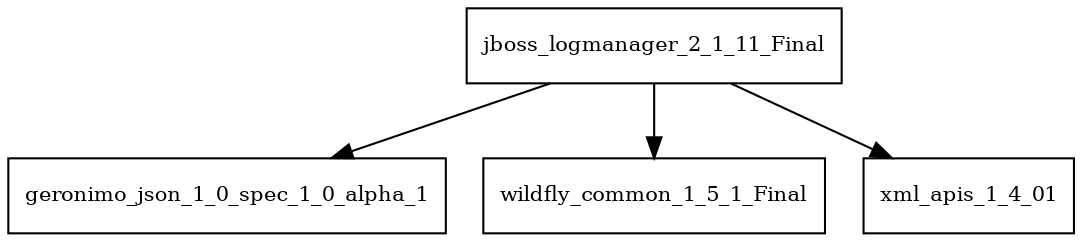 digraph jboss_logmanager_2_1_11_Final_dependencies {
  node [shape = box, fontsize=10.0];
  jboss_logmanager_2_1_11_Final -> geronimo_json_1_0_spec_1_0_alpha_1;
  jboss_logmanager_2_1_11_Final -> wildfly_common_1_5_1_Final;
  jboss_logmanager_2_1_11_Final -> xml_apis_1_4_01;
}
